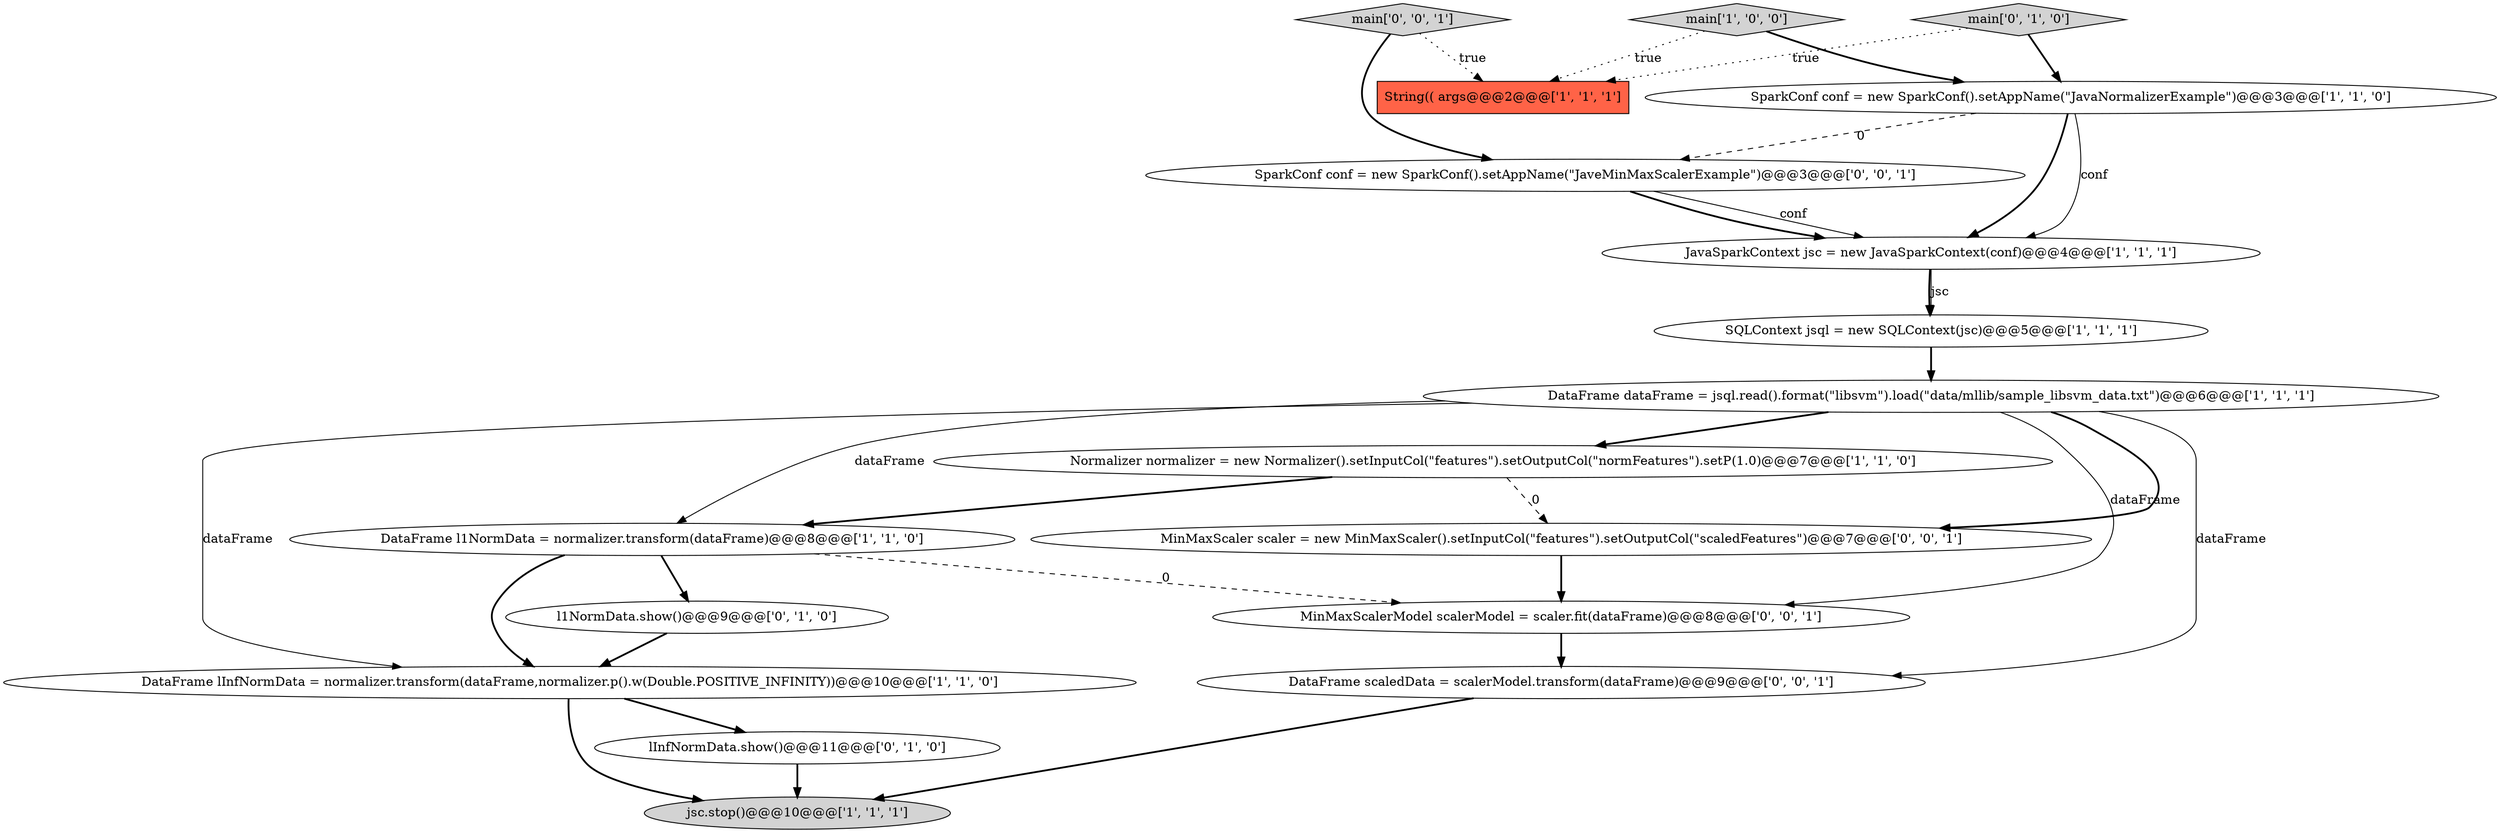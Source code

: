 digraph {
1 [style = filled, label = "jsc.stop()@@@10@@@['1', '1', '1']", fillcolor = lightgray, shape = ellipse image = "AAA0AAABBB1BBB"];
5 [style = filled, label = "DataFrame lInfNormData = normalizer.transform(dataFrame,normalizer.p().w(Double.POSITIVE_INFINITY))@@@10@@@['1', '1', '0']", fillcolor = white, shape = ellipse image = "AAA0AAABBB1BBB"];
17 [style = filled, label = "DataFrame scaledData = scalerModel.transform(dataFrame)@@@9@@@['0', '0', '1']", fillcolor = white, shape = ellipse image = "AAA0AAABBB3BBB"];
4 [style = filled, label = "Normalizer normalizer = new Normalizer().setInputCol(\"features\").setOutputCol(\"normFeatures\").setP(1.0)@@@7@@@['1', '1', '0']", fillcolor = white, shape = ellipse image = "AAA0AAABBB1BBB"];
10 [style = filled, label = "lInfNormData.show()@@@11@@@['0', '1', '0']", fillcolor = white, shape = ellipse image = "AAA1AAABBB2BBB"];
12 [style = filled, label = "l1NormData.show()@@@9@@@['0', '1', '0']", fillcolor = white, shape = ellipse image = "AAA1AAABBB2BBB"];
7 [style = filled, label = "String(( args@@@2@@@['1', '1', '1']", fillcolor = tomato, shape = box image = "AAA0AAABBB1BBB"];
16 [style = filled, label = "MinMaxScalerModel scalerModel = scaler.fit(dataFrame)@@@8@@@['0', '0', '1']", fillcolor = white, shape = ellipse image = "AAA0AAABBB3BBB"];
11 [style = filled, label = "main['0', '1', '0']", fillcolor = lightgray, shape = diamond image = "AAA0AAABBB2BBB"];
3 [style = filled, label = "DataFrame l1NormData = normalizer.transform(dataFrame)@@@8@@@['1', '1', '0']", fillcolor = white, shape = ellipse image = "AAA0AAABBB1BBB"];
8 [style = filled, label = "SparkConf conf = new SparkConf().setAppName(\"JavaNormalizerExample\")@@@3@@@['1', '1', '0']", fillcolor = white, shape = ellipse image = "AAA0AAABBB1BBB"];
2 [style = filled, label = "main['1', '0', '0']", fillcolor = lightgray, shape = diamond image = "AAA0AAABBB1BBB"];
0 [style = filled, label = "JavaSparkContext jsc = new JavaSparkContext(conf)@@@4@@@['1', '1', '1']", fillcolor = white, shape = ellipse image = "AAA0AAABBB1BBB"];
14 [style = filled, label = "MinMaxScaler scaler = new MinMaxScaler().setInputCol(\"features\").setOutputCol(\"scaledFeatures\")@@@7@@@['0', '0', '1']", fillcolor = white, shape = ellipse image = "AAA0AAABBB3BBB"];
9 [style = filled, label = "DataFrame dataFrame = jsql.read().format(\"libsvm\").load(\"data/mllib/sample_libsvm_data.txt\")@@@6@@@['1', '1', '1']", fillcolor = white, shape = ellipse image = "AAA0AAABBB1BBB"];
6 [style = filled, label = "SQLContext jsql = new SQLContext(jsc)@@@5@@@['1', '1', '1']", fillcolor = white, shape = ellipse image = "AAA0AAABBB1BBB"];
15 [style = filled, label = "main['0', '0', '1']", fillcolor = lightgray, shape = diamond image = "AAA0AAABBB3BBB"];
13 [style = filled, label = "SparkConf conf = new SparkConf().setAppName(\"JaveMinMaxScalerExample\")@@@3@@@['0', '0', '1']", fillcolor = white, shape = ellipse image = "AAA0AAABBB3BBB"];
0->6 [style = bold, label=""];
4->14 [style = dashed, label="0"];
13->0 [style = solid, label="conf"];
8->0 [style = solid, label="conf"];
14->16 [style = bold, label=""];
9->4 [style = bold, label=""];
8->0 [style = bold, label=""];
3->16 [style = dashed, label="0"];
13->0 [style = bold, label=""];
5->1 [style = bold, label=""];
9->17 [style = solid, label="dataFrame"];
9->3 [style = solid, label="dataFrame"];
8->13 [style = dashed, label="0"];
11->7 [style = dotted, label="true"];
5->10 [style = bold, label=""];
3->5 [style = bold, label=""];
2->8 [style = bold, label=""];
6->9 [style = bold, label=""];
10->1 [style = bold, label=""];
12->5 [style = bold, label=""];
3->12 [style = bold, label=""];
11->8 [style = bold, label=""];
9->16 [style = solid, label="dataFrame"];
15->13 [style = bold, label=""];
0->6 [style = solid, label="jsc"];
9->5 [style = solid, label="dataFrame"];
9->14 [style = bold, label=""];
15->7 [style = dotted, label="true"];
16->17 [style = bold, label=""];
4->3 [style = bold, label=""];
2->7 [style = dotted, label="true"];
17->1 [style = bold, label=""];
}
